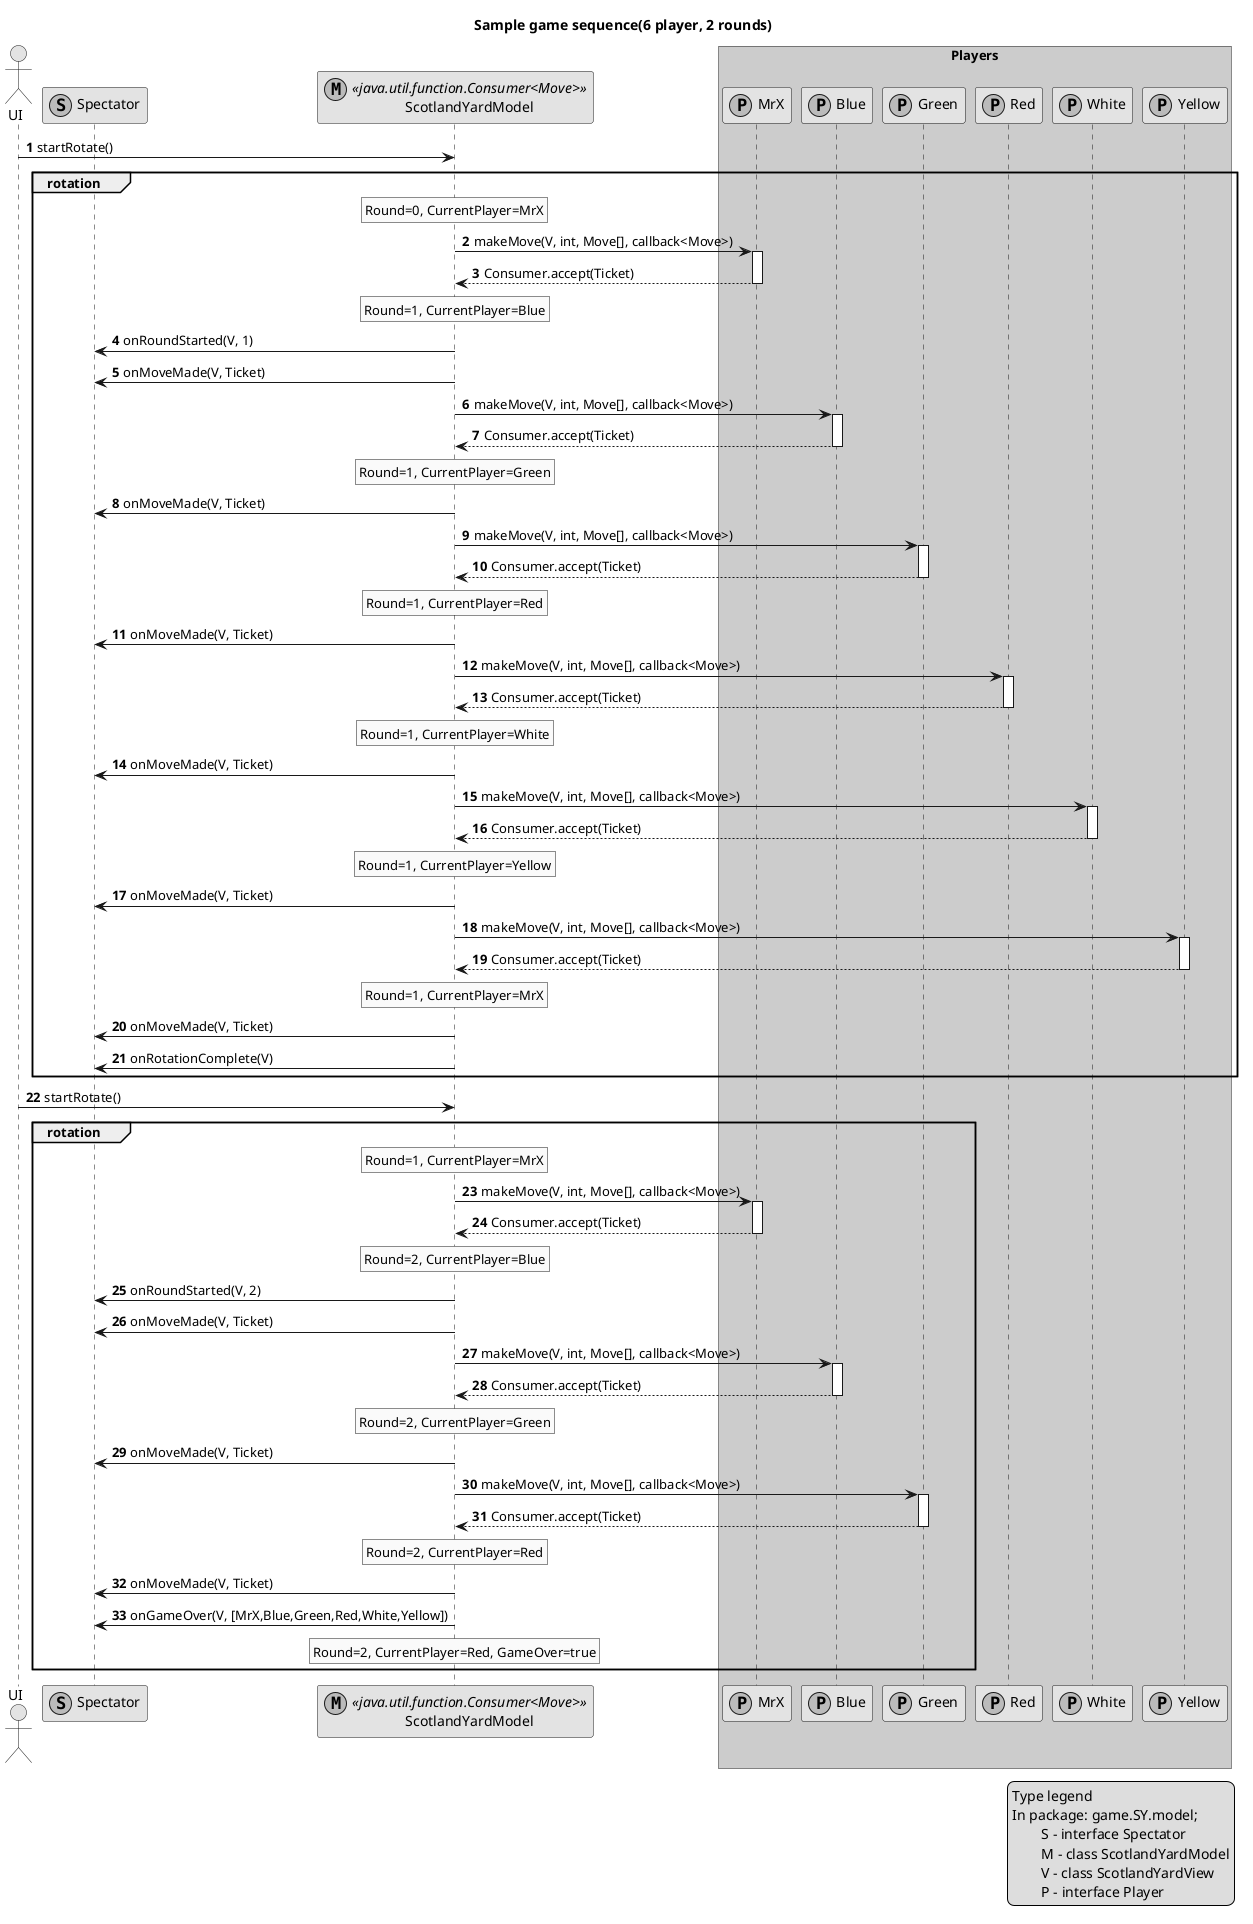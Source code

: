 @startuml

skinparam monochrome true
title Sample game sequence(6 player, 2 rounds)
legend right
Type legend
In package: game.SY.model;
	S - interface Spectator
	M - class ScotlandYardModel
	V - class ScotlandYardView
	P - interface Player
endlegend

skinparam ParticipantPadding 0
actor UI
participant Spectator <<(S, #BBBBBB)>>
participant ScotlandYardModel <<(M, #BBBBBB) java.util.function.Consumer<Move> >>
box "Players" #LightBlue

	participant MrX <<(P, #BBBBBB)>>
	participant Blue <<(P, #BBBBBB)>>
	participant Green <<(P, #BBBBBB)>>
	participant Red <<(P, #BBBBBB)>>
	participant White <<(P, #BBBBBB)>>
	participant Yellow <<(P, #BBBBBB)>>
end box

autonumber

UI -> ScotlandYardModel : startRotate()
group rotation
rnote over ScotlandYardModel: Round=0, CurrentPlayer=MrX
ScotlandYardModel -> MrX: makeMove(V, int, Move[], callback<Move>)
activate MrX
	MrX-->ScotlandYardModel : Consumer.accept(Ticket)
deactivate MrX
rnote over ScotlandYardModel: Round=1, CurrentPlayer=Blue
ScotlandYardModel->Spectator: onRoundStarted(V, 1)
ScotlandYardModel->Spectator: onMoveMade(V, Ticket)
ScotlandYardModel -> Blue: makeMove(V, int, Move[], callback<Move>)
activate Blue
	Blue-->ScotlandYardModel : Consumer.accept(Ticket)
deactivate Blue
rnote over ScotlandYardModel: Round=1, CurrentPlayer=Green
ScotlandYardModel->Spectator: onMoveMade(V, Ticket)
ScotlandYardModel -> Green: makeMove(V, int, Move[], callback<Move>)
activate Green
	Green-->ScotlandYardModel : Consumer.accept(Ticket)
deactivate Green
rnote over ScotlandYardModel: Round=1, CurrentPlayer=Red
ScotlandYardModel->Spectator: onMoveMade(V, Ticket)
ScotlandYardModel -> Red: makeMove(V, int, Move[], callback<Move>)
activate Red
	Red-->ScotlandYardModel : Consumer.accept(Ticket)
deactivate Red
rnote over ScotlandYardModel: Round=1, CurrentPlayer=White
ScotlandYardModel->Spectator: onMoveMade(V, Ticket)
ScotlandYardModel -> White: makeMove(V, int, Move[], callback<Move>)
activate White
	White-->ScotlandYardModel : Consumer.accept(Ticket)
deactivate White
rnote over ScotlandYardModel: Round=1, CurrentPlayer=Yellow
ScotlandYardModel->Spectator: onMoveMade(V, Ticket)
ScotlandYardModel -> Yellow: makeMove(V, int, Move[], callback<Move>)
activate Yellow
	Yellow-->ScotlandYardModel : Consumer.accept(Ticket)
deactivate Yellow
rnote over ScotlandYardModel: Round=1, CurrentPlayer=MrX
ScotlandYardModel->Spectator: onMoveMade(V, Ticket)
ScotlandYardModel->Spectator: onRotationComplete(V)
end
UI -> ScotlandYardModel : startRotate()
group rotation
rnote over ScotlandYardModel: Round=1, CurrentPlayer=MrX
ScotlandYardModel -> MrX: makeMove(V, int, Move[], callback<Move>)
activate MrX
	MrX-->ScotlandYardModel : Consumer.accept(Ticket)
deactivate MrX
rnote over ScotlandYardModel: Round=2, CurrentPlayer=Blue
ScotlandYardModel->Spectator: onRoundStarted(V, 2)
ScotlandYardModel->Spectator: onMoveMade(V, Ticket)
ScotlandYardModel -> Blue: makeMove(V, int, Move[], callback<Move>)
activate Blue
	Blue-->ScotlandYardModel : Consumer.accept(Ticket)
deactivate Blue
rnote over ScotlandYardModel: Round=2, CurrentPlayer=Green
ScotlandYardModel->Spectator: onMoveMade(V, Ticket)
ScotlandYardModel -> Green: makeMove(V, int, Move[], callback<Move>)
activate Green
	Green-->ScotlandYardModel : Consumer.accept(Ticket)
deactivate Green
rnote over ScotlandYardModel: Round=2, CurrentPlayer=Red
ScotlandYardModel->Spectator: onMoveMade(V, Ticket)
ScotlandYardModel->Spectator: onGameOver(V, [MrX,Blue,Green,Red,White,Yellow])
rnote over ScotlandYardModel: Round=2, CurrentPlayer=Red, GameOver=true
end
@enduml